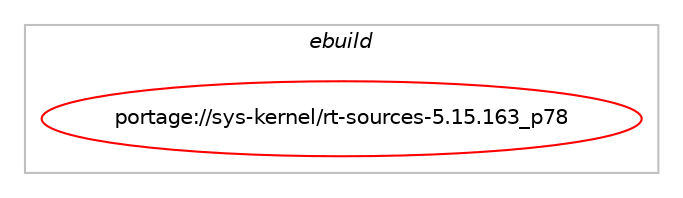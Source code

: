 digraph prolog {

# *************
# Graph options
# *************

newrank=true;
concentrate=true;
compound=true;
graph [rankdir=LR,fontname=Helvetica,fontsize=10,ranksep=1.5];#, ranksep=2.5, nodesep=0.2];
edge  [arrowhead=vee];
node  [fontname=Helvetica,fontsize=10];

# **********
# The ebuild
# **********

subgraph cluster_leftcol {
color=gray;
label=<<i>ebuild</i>>;
id [label="portage://sys-kernel/rt-sources-5.15.163_p78", color=red, width=4, href="../sys-kernel/rt-sources-5.15.163_p78.svg"];
}

# ****************
# The dependencies
# ****************

subgraph cluster_midcol {
color=gray;
label=<<i>dependencies</i>>;
subgraph cluster_compile {
fillcolor="#eeeeee";
style=filled;
label=<<i>compile</i>>;
}
subgraph cluster_compileandrun {
fillcolor="#eeeeee";
style=filled;
label=<<i>compile and run</i>>;
}
subgraph cluster_run {
fillcolor="#eeeeee";
style=filled;
label=<<i>run</i>>;
# *** BEGIN UNKNOWN DEPENDENCY TYPE (TODO) ***
# id -> equal(use_conditional_group(negative,build,portage://sys-kernel/rt-sources-5.15.163_p78,[package_dependency(portage://sys-kernel/rt-sources-5.15.163_p78,run,no,app-alternatives,cpio,none,[,,],[],[]),package_dependency(portage://sys-kernel/rt-sources-5.15.163_p78,run,no,dev-lang,perl,none,[,,],[],[]),package_dependency(portage://sys-kernel/rt-sources-5.15.163_p78,run,no,app-alternatives,bc,none,[,,],[],[]),package_dependency(portage://sys-kernel/rt-sources-5.15.163_p78,run,no,dev-build,make,none,[,,],[],[]),package_dependency(portage://sys-kernel/rt-sources-5.15.163_p78,run,no,sys-devel,bison,none,[,,],[],[]),package_dependency(portage://sys-kernel/rt-sources-5.15.163_p78,run,no,sys-devel,flex,none,[,,],[],[]),package_dependency(portage://sys-kernel/rt-sources-5.15.163_p78,run,no,sys-libs,ncurses,greaterequal,[5.2,,,5.2],[],[]),package_dependency(portage://sys-kernel/rt-sources-5.15.163_p78,run,no,virtual,libelf,none,[,,],[],[]),package_dependency(portage://sys-kernel/rt-sources-5.15.163_p78,run,no,virtual,pkgconfig,none,[,,],[],[])]))
# *** END UNKNOWN DEPENDENCY TYPE (TODO) ***

}
}

# **************
# The candidates
# **************

subgraph cluster_choices {
rank=same;
color=gray;
label=<<i>candidates</i>>;

}

}
